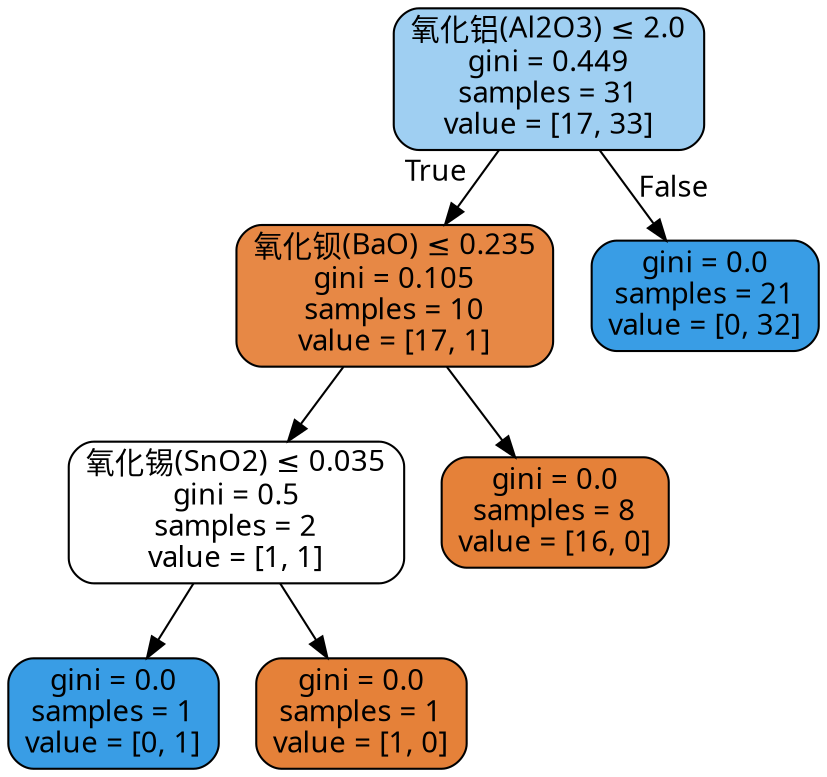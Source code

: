 digraph Tree {
node [shape=box, style="filled, rounded", color="black", fontname="DengXian"] ;
edge [fontname="DengXian"] ;
0 [label=<氧化铝(Al2O3) &le; 2.0<br/>gini = 0.449<br/>samples = 31<br/>value = [17, 33]>, fillcolor="#9fcff2"] ;
1 [label=<氧化钡(BaO) &le; 0.235<br/>gini = 0.105<br/>samples = 10<br/>value = [17, 1]>, fillcolor="#e78845"] ;
0 -> 1 [labeldistance=2.5, labelangle=45, headlabel="True"] ;
2 [label=<氧化锡(SnO2) &le; 0.035<br/>gini = 0.5<br/>samples = 2<br/>value = [1, 1]>, fillcolor="#ffffff"] ;
1 -> 2 ;
3 [label=<gini = 0.0<br/>samples = 1<br/>value = [0, 1]>, fillcolor="#399de5"] ;
2 -> 3 ;
4 [label=<gini = 0.0<br/>samples = 1<br/>value = [1, 0]>, fillcolor="#e58139"] ;
2 -> 4 ;
5 [label=<gini = 0.0<br/>samples = 8<br/>value = [16, 0]>, fillcolor="#e58139"] ;
1 -> 5 ;
6 [label=<gini = 0.0<br/>samples = 21<br/>value = [0, 32]>, fillcolor="#399de5"] ;
0 -> 6 [labeldistance=2.5, labelangle=-45, headlabel="False"] ;
}